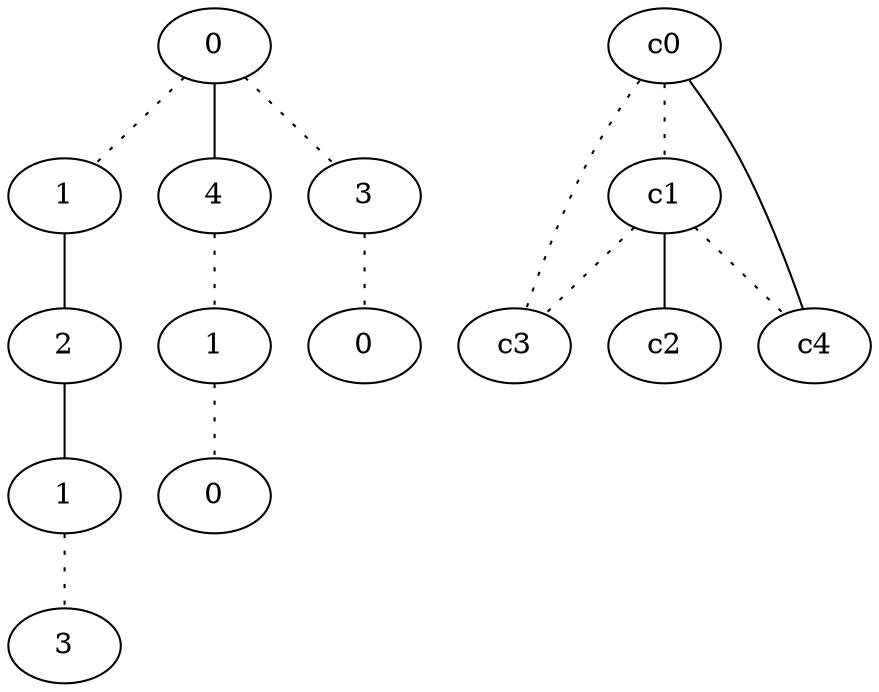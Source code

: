 graph {
a0[label=0];
a1[label=1];
a2[label=2];
a3[label=1];
a4[label=3];
a5[label=4];
a6[label=1];
a7[label=0];
a8[label=3];
a9[label=0];
a0 -- a1 [style=dotted];
a0 -- a5;
a0 -- a8 [style=dotted];
a1 -- a2;
a2 -- a3;
a3 -- a4 [style=dotted];
a5 -- a6 [style=dotted];
a6 -- a7 [style=dotted];
a8 -- a9 [style=dotted];
c0 -- c1 [style=dotted];
c0 -- c3 [style=dotted];
c0 -- c4;
c1 -- c2;
c1 -- c3 [style=dotted];
c1 -- c4 [style=dotted];
}
